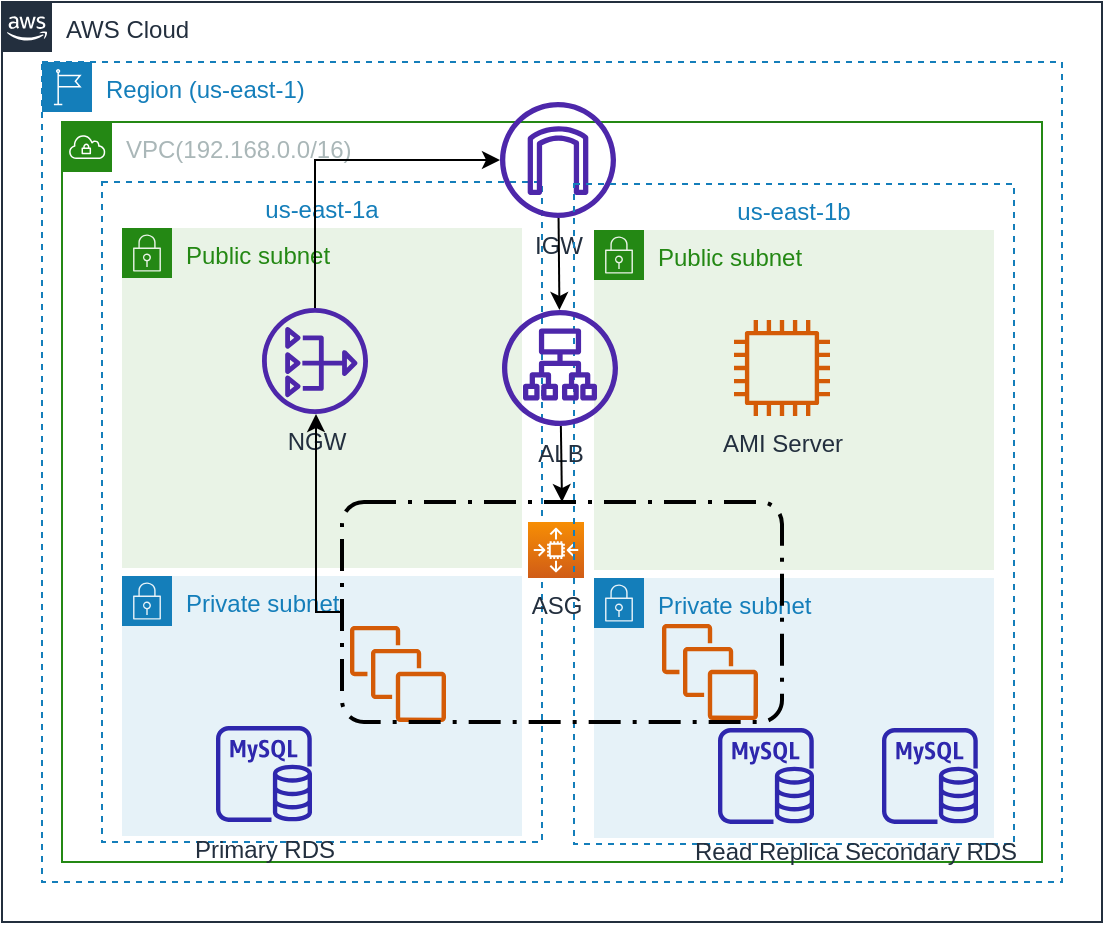 <mxfile version="21.6.5" type="device">
  <diagram name="Page-1" id="_Rlvgel63i1uV0g0TbSl">
    <mxGraphModel dx="894" dy="761" grid="1" gridSize="10" guides="1" tooltips="1" connect="1" arrows="1" fold="1" page="1" pageScale="1" pageWidth="827" pageHeight="1169" math="0" shadow="0">
      <root>
        <mxCell id="0" />
        <mxCell id="1" parent="0" />
        <mxCell id="T_a9khQjpFRj34dHZyh0-2" value="AWS Cloud" style="points=[[0,0],[0.25,0],[0.5,0],[0.75,0],[1,0],[1,0.25],[1,0.5],[1,0.75],[1,1],[0.75,1],[0.5,1],[0.25,1],[0,1],[0,0.75],[0,0.5],[0,0.25]];outlineConnect=0;gradientColor=none;html=1;whiteSpace=wrap;fontSize=12;fontStyle=0;container=1;pointerEvents=0;collapsible=0;recursiveResize=0;shape=mxgraph.aws4.group;grIcon=mxgraph.aws4.group_aws_cloud_alt;strokeColor=#232F3E;fillColor=none;verticalAlign=top;align=left;spacingLeft=30;fontColor=#232F3E;dashed=0;" parent="1" vertex="1">
          <mxGeometry x="140" y="160" width="550" height="460" as="geometry" />
        </mxCell>
        <mxCell id="T_a9khQjpFRj34dHZyh0-3" value="Region (us-east-1)" style="points=[[0,0],[0.25,0],[0.5,0],[0.75,0],[1,0],[1,0.25],[1,0.5],[1,0.75],[1,1],[0.75,1],[0.5,1],[0.25,1],[0,1],[0,0.75],[0,0.5],[0,0.25]];outlineConnect=0;gradientColor=none;html=1;whiteSpace=wrap;fontSize=12;fontStyle=0;container=1;pointerEvents=0;collapsible=0;recursiveResize=0;shape=mxgraph.aws4.group;grIcon=mxgraph.aws4.group_region;strokeColor=#147EBA;fillColor=none;verticalAlign=top;align=left;spacingLeft=30;fontColor=#147EBA;dashed=1;" parent="T_a9khQjpFRj34dHZyh0-2" vertex="1">
          <mxGeometry x="20" y="30" width="510" height="410" as="geometry" />
        </mxCell>
        <mxCell id="T_a9khQjpFRj34dHZyh0-4" value="VPC(192.168.0.0/16)" style="points=[[0,0],[0.25,0],[0.5,0],[0.75,0],[1,0],[1,0.25],[1,0.5],[1,0.75],[1,1],[0.75,1],[0.5,1],[0.25,1],[0,1],[0,0.75],[0,0.5],[0,0.25]];outlineConnect=0;gradientColor=none;html=1;whiteSpace=wrap;fontSize=12;fontStyle=0;container=1;pointerEvents=0;collapsible=0;recursiveResize=0;shape=mxgraph.aws4.group;grIcon=mxgraph.aws4.group_vpc;strokeColor=#248814;fillColor=none;verticalAlign=top;align=left;spacingLeft=30;fontColor=#AAB7B8;dashed=0;" parent="1" vertex="1">
          <mxGeometry x="170" y="220" width="490" height="370" as="geometry" />
        </mxCell>
        <mxCell id="T_a9khQjpFRj34dHZyh0-8" value="us-east-1a" style="fillColor=none;strokeColor=#147EBA;dashed=1;verticalAlign=top;fontStyle=0;fontColor=#147EBA;whiteSpace=wrap;html=1;" parent="T_a9khQjpFRj34dHZyh0-4" vertex="1">
          <mxGeometry x="20" y="30" width="220" height="330" as="geometry" />
        </mxCell>
        <mxCell id="yn8SvoVyFn8Zq4JD6DXB-2" value="IGW" style="sketch=0;outlineConnect=0;fontColor=#232F3E;gradientColor=none;fillColor=#4D27AA;strokeColor=none;dashed=0;verticalLabelPosition=bottom;verticalAlign=top;align=center;html=1;fontSize=12;fontStyle=0;aspect=fixed;pointerEvents=1;shape=mxgraph.aws4.internet_gateway;" vertex="1" parent="T_a9khQjpFRj34dHZyh0-4">
          <mxGeometry x="219" y="-10" width="58" height="58" as="geometry" />
        </mxCell>
        <mxCell id="yn8SvoVyFn8Zq4JD6DXB-8" value="ASG" style="sketch=0;points=[[0,0,0],[0.25,0,0],[0.5,0,0],[0.75,0,0],[1,0,0],[0,1,0],[0.25,1,0],[0.5,1,0],[0.75,1,0],[1,1,0],[0,0.25,0],[0,0.5,0],[0,0.75,0],[1,0.25,0],[1,0.5,0],[1,0.75,0]];outlineConnect=0;fontColor=#232F3E;gradientColor=#F78E04;gradientDirection=north;fillColor=#D05C17;strokeColor=#ffffff;dashed=0;verticalLabelPosition=bottom;verticalAlign=top;align=center;html=1;fontSize=12;fontStyle=0;aspect=fixed;shape=mxgraph.aws4.resourceIcon;resIcon=mxgraph.aws4.auto_scaling2;" vertex="1" parent="T_a9khQjpFRj34dHZyh0-4">
          <mxGeometry x="233" y="200" width="28" height="28" as="geometry" />
        </mxCell>
        <mxCell id="T_a9khQjpFRj34dHZyh0-15" value="Public subnet" style="points=[[0,0],[0.25,0],[0.5,0],[0.75,0],[1,0],[1,0.25],[1,0.5],[1,0.75],[1,1],[0.75,1],[0.5,1],[0.25,1],[0,1],[0,0.75],[0,0.5],[0,0.25]];outlineConnect=0;gradientColor=none;html=1;whiteSpace=wrap;fontSize=12;fontStyle=0;container=1;pointerEvents=0;collapsible=0;recursiveResize=0;shape=mxgraph.aws4.group;grIcon=mxgraph.aws4.group_security_group;grStroke=0;strokeColor=#248814;fillColor=#E9F3E6;verticalAlign=top;align=left;spacingLeft=30;fontColor=#248814;dashed=0;" parent="1" vertex="1">
          <mxGeometry x="200" y="273" width="200" height="170" as="geometry" />
        </mxCell>
        <mxCell id="T_a9khQjpFRj34dHZyh0-22" value="Private subnet" style="points=[[0,0],[0.25,0],[0.5,0],[0.75,0],[1,0],[1,0.25],[1,0.5],[1,0.75],[1,1],[0.75,1],[0.5,1],[0.25,1],[0,1],[0,0.75],[0,0.5],[0,0.25]];outlineConnect=0;gradientColor=none;html=1;whiteSpace=wrap;fontSize=12;fontStyle=0;container=1;pointerEvents=0;collapsible=0;recursiveResize=0;shape=mxgraph.aws4.group;grIcon=mxgraph.aws4.group_security_group;grStroke=0;strokeColor=#147EBA;fillColor=#E6F2F8;verticalAlign=top;align=left;spacingLeft=30;fontColor=#147EBA;dashed=0;" parent="1" vertex="1">
          <mxGeometry x="200" y="447" width="200" height="130" as="geometry" />
        </mxCell>
        <mxCell id="T_a9khQjpFRj34dHZyh0-23" value="us-east-1b" style="fillColor=none;strokeColor=#147EBA;dashed=1;verticalAlign=top;fontStyle=0;fontColor=#147EBA;whiteSpace=wrap;html=1;" parent="1" vertex="1">
          <mxGeometry x="426" y="251" width="220" height="330" as="geometry" />
        </mxCell>
        <mxCell id="T_a9khQjpFRj34dHZyh0-24" value="Public subnet" style="points=[[0,0],[0.25,0],[0.5,0],[0.75,0],[1,0],[1,0.25],[1,0.5],[1,0.75],[1,1],[0.75,1],[0.5,1],[0.25,1],[0,1],[0,0.75],[0,0.5],[0,0.25]];outlineConnect=0;gradientColor=none;html=1;whiteSpace=wrap;fontSize=12;fontStyle=0;container=1;pointerEvents=0;collapsible=0;recursiveResize=0;shape=mxgraph.aws4.group;grIcon=mxgraph.aws4.group_security_group;grStroke=0;strokeColor=#248814;fillColor=#E9F3E6;verticalAlign=top;align=left;spacingLeft=30;fontColor=#248814;dashed=0;" parent="1" vertex="1">
          <mxGeometry x="436" y="274" width="200" height="170" as="geometry" />
        </mxCell>
        <mxCell id="T_a9khQjpFRj34dHZyh0-25" value="Private subnet" style="points=[[0,0],[0.25,0],[0.5,0],[0.75,0],[1,0],[1,0.25],[1,0.5],[1,0.75],[1,1],[0.75,1],[0.5,1],[0.25,1],[0,1],[0,0.75],[0,0.5],[0,0.25]];outlineConnect=0;gradientColor=none;html=1;whiteSpace=wrap;fontSize=12;fontStyle=0;container=1;pointerEvents=0;collapsible=0;recursiveResize=0;shape=mxgraph.aws4.group;grIcon=mxgraph.aws4.group_security_group;grStroke=0;strokeColor=#147EBA;fillColor=#E6F2F8;verticalAlign=top;align=left;spacingLeft=30;fontColor=#147EBA;dashed=0;" parent="1" vertex="1">
          <mxGeometry x="436" y="448" width="200" height="130" as="geometry" />
        </mxCell>
        <mxCell id="yn8SvoVyFn8Zq4JD6DXB-11" value="Read Replica" style="sketch=0;outlineConnect=0;fontColor=#232F3E;gradientColor=none;fillColor=#2E27AD;strokeColor=none;dashed=0;verticalLabelPosition=bottom;verticalAlign=top;align=center;html=1;fontSize=12;fontStyle=0;aspect=fixed;pointerEvents=1;shape=mxgraph.aws4.rds_mysql_instance;" vertex="1" parent="T_a9khQjpFRj34dHZyh0-25">
          <mxGeometry x="62" y="75" width="48" height="48" as="geometry" />
        </mxCell>
        <mxCell id="yn8SvoVyFn8Zq4JD6DXB-1" value="NGW" style="sketch=0;outlineConnect=0;fontColor=#232F3E;gradientColor=none;fillColor=#4D27AA;strokeColor=none;dashed=0;verticalLabelPosition=bottom;verticalAlign=top;align=center;html=1;fontSize=12;fontStyle=0;aspect=fixed;pointerEvents=1;shape=mxgraph.aws4.nat_gateway;" vertex="1" parent="1">
          <mxGeometry x="270" y="313" width="53" height="53" as="geometry" />
        </mxCell>
        <mxCell id="yn8SvoVyFn8Zq4JD6DXB-3" value="ALB" style="sketch=0;outlineConnect=0;fontColor=#232F3E;gradientColor=none;fillColor=#4D27AA;strokeColor=none;dashed=0;verticalLabelPosition=bottom;verticalAlign=top;align=center;html=1;fontSize=12;fontStyle=0;aspect=fixed;pointerEvents=1;shape=mxgraph.aws4.application_load_balancer;" vertex="1" parent="1">
          <mxGeometry x="390" y="314" width="58" height="58" as="geometry" />
        </mxCell>
        <mxCell id="yn8SvoVyFn8Zq4JD6DXB-5" value="AMI Server" style="sketch=0;outlineConnect=0;fontColor=#232F3E;gradientColor=none;fillColor=#D45B07;strokeColor=none;dashed=0;verticalLabelPosition=bottom;verticalAlign=top;align=center;html=1;fontSize=12;fontStyle=0;aspect=fixed;pointerEvents=1;shape=mxgraph.aws4.instance2;" vertex="1" parent="1">
          <mxGeometry x="506" y="319" width="48" height="48" as="geometry" />
        </mxCell>
        <mxCell id="yn8SvoVyFn8Zq4JD6DXB-6" value="" style="sketch=0;outlineConnect=0;fontColor=#232F3E;gradientColor=none;fillColor=#D45B07;strokeColor=none;dashed=0;verticalLabelPosition=bottom;verticalAlign=top;align=center;html=1;fontSize=12;fontStyle=0;aspect=fixed;pointerEvents=1;shape=mxgraph.aws4.instances;" vertex="1" parent="1">
          <mxGeometry x="470" y="471" width="48" height="48" as="geometry" />
        </mxCell>
        <mxCell id="yn8SvoVyFn8Zq4JD6DXB-7" value="" style="sketch=0;outlineConnect=0;fontColor=#232F3E;gradientColor=none;fillColor=#D45B07;strokeColor=none;dashed=0;verticalLabelPosition=bottom;verticalAlign=top;align=center;html=1;fontSize=12;fontStyle=0;aspect=fixed;pointerEvents=1;shape=mxgraph.aws4.instances;" vertex="1" parent="1">
          <mxGeometry x="314" y="472" width="48" height="48" as="geometry" />
        </mxCell>
        <mxCell id="yn8SvoVyFn8Zq4JD6DXB-9" value="Primary RDS" style="sketch=0;outlineConnect=0;fontColor=#232F3E;gradientColor=none;fillColor=#2E27AD;strokeColor=none;dashed=0;verticalLabelPosition=bottom;verticalAlign=top;align=center;html=1;fontSize=12;fontStyle=0;aspect=fixed;pointerEvents=1;shape=mxgraph.aws4.rds_mysql_instance;" vertex="1" parent="1">
          <mxGeometry x="247" y="522" width="48" height="48" as="geometry" />
        </mxCell>
        <mxCell id="yn8SvoVyFn8Zq4JD6DXB-10" value="Secondary RDS" style="sketch=0;outlineConnect=0;fontColor=#232F3E;gradientColor=none;fillColor=#2E27AD;strokeColor=none;dashed=0;verticalLabelPosition=bottom;verticalAlign=top;align=center;html=1;fontSize=12;fontStyle=0;aspect=fixed;pointerEvents=1;shape=mxgraph.aws4.rds_mysql_instance;" vertex="1" parent="1">
          <mxGeometry x="580" y="523" width="48" height="48" as="geometry" />
        </mxCell>
        <mxCell id="yn8SvoVyFn8Zq4JD6DXB-18" style="edgeStyle=orthogonalEdgeStyle;rounded=0;orthogonalLoop=1;jettySize=auto;html=1;exitX=0;exitY=0.5;exitDx=0;exitDy=0;" edge="1" parent="1" source="yn8SvoVyFn8Zq4JD6DXB-12" target="yn8SvoVyFn8Zq4JD6DXB-1">
          <mxGeometry relative="1" as="geometry">
            <Array as="points">
              <mxPoint x="297" y="465" />
            </Array>
          </mxGeometry>
        </mxCell>
        <mxCell id="yn8SvoVyFn8Zq4JD6DXB-12" value="" style="rounded=1;arcSize=10;dashed=1;fillColor=none;gradientColor=none;dashPattern=8 3 1 3;strokeWidth=2;" vertex="1" parent="1">
          <mxGeometry x="310" y="410" width="220" height="110" as="geometry" />
        </mxCell>
        <mxCell id="yn8SvoVyFn8Zq4JD6DXB-17" value="" style="endArrow=classic;html=1;rounded=0;edgeStyle=orthogonalEdgeStyle;" edge="1" parent="1" source="yn8SvoVyFn8Zq4JD6DXB-1" target="yn8SvoVyFn8Zq4JD6DXB-2">
          <mxGeometry width="50" height="50" relative="1" as="geometry">
            <mxPoint x="350" y="180" as="sourcePoint" />
            <mxPoint x="400" y="130" as="targetPoint" />
            <Array as="points">
              <mxPoint x="297" y="239" />
            </Array>
          </mxGeometry>
        </mxCell>
        <mxCell id="yn8SvoVyFn8Zq4JD6DXB-19" value="" style="endArrow=classic;html=1;rounded=0;" edge="1" parent="1" source="yn8SvoVyFn8Zq4JD6DXB-2" target="yn8SvoVyFn8Zq4JD6DXB-3">
          <mxGeometry width="50" height="50" relative="1" as="geometry">
            <mxPoint x="390" y="420" as="sourcePoint" />
            <mxPoint x="440" y="370" as="targetPoint" />
          </mxGeometry>
        </mxCell>
        <mxCell id="yn8SvoVyFn8Zq4JD6DXB-20" value="" style="endArrow=classic;html=1;rounded=0;entryX=0.5;entryY=0;entryDx=0;entryDy=0;" edge="1" parent="1" source="yn8SvoVyFn8Zq4JD6DXB-3" target="yn8SvoVyFn8Zq4JD6DXB-12">
          <mxGeometry width="50" height="50" relative="1" as="geometry">
            <mxPoint x="390" y="420" as="sourcePoint" />
            <mxPoint x="440" y="370" as="targetPoint" />
          </mxGeometry>
        </mxCell>
      </root>
    </mxGraphModel>
  </diagram>
</mxfile>

